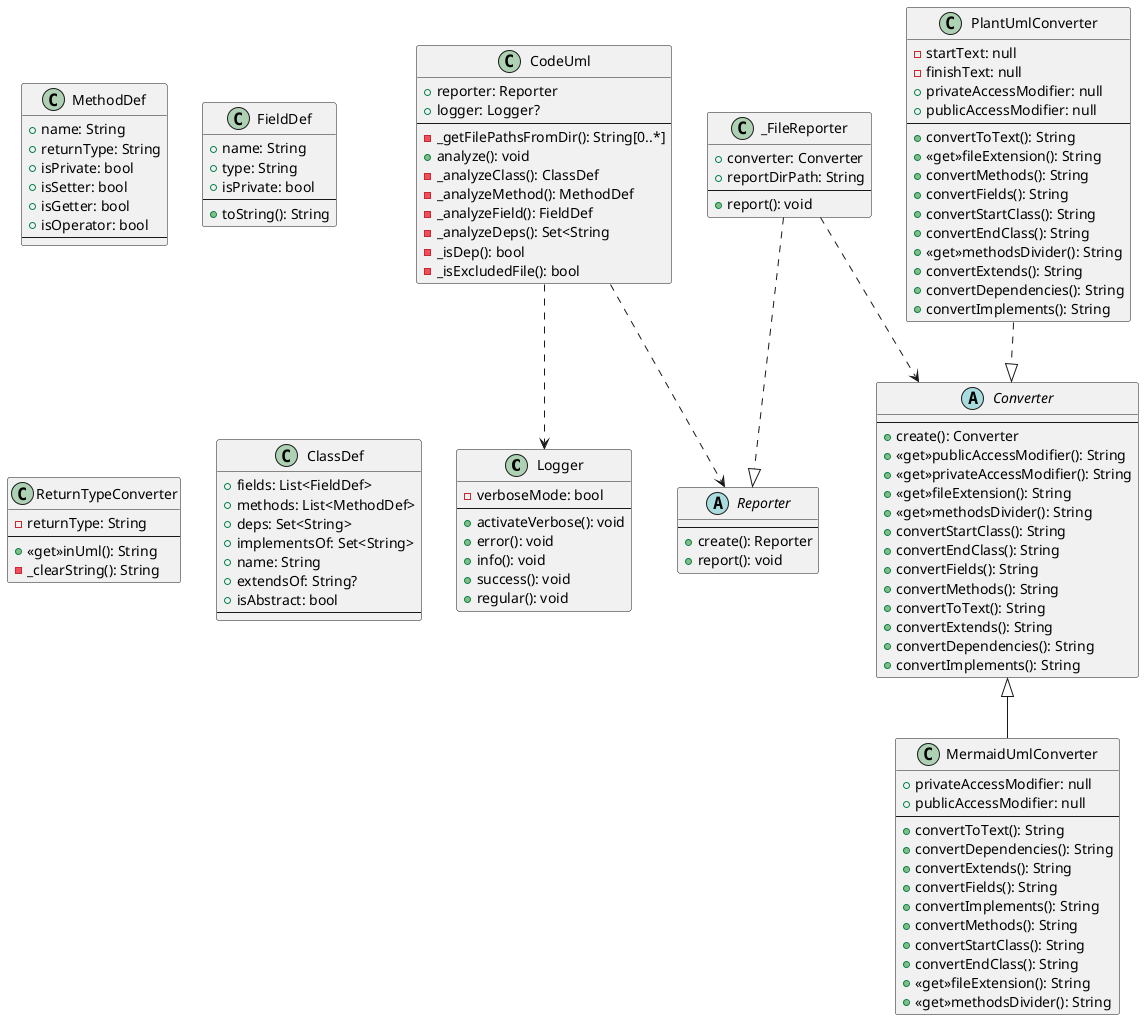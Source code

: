 @startuml
class Logger {
-verboseMode: bool
---
+activateVerbose(): void
+error(): void
+info(): void
+success(): void
+regular(): void
}
class CodeUml {
+reporter: Reporter
+logger: Logger?
---
-_getFilePathsFromDir(): String[0..*]
+analyze(): void
-_analyzeClass(): ClassDef
-_analyzeMethod(): MethodDef
-_analyzeField(): FieldDef
-_analyzeDeps(): Set<String
-_isDep(): bool
-_isExcludedFile(): bool
}
CodeUml ..> Reporter
CodeUml ..> Logger
class MethodDef {
+name: String
+returnType: String
+isPrivate: bool
+isSetter: bool
+isGetter: bool
+isOperator: bool
---
}
class FieldDef {
+name: String
+type: String
+isPrivate: bool
---
+toString(): String
}
class MermaidUmlConverter {
+privateAccessModifier: null
+publicAccessModifier: null
---
+convertToText(): String
+convertDependencies(): String
+convertExtends(): String
+convertFields(): String
+convertImplements(): String
+convertMethods(): String
+convertStartClass(): String
+convertEndClass(): String
+«get»fileExtension(): String
+«get»methodsDivider(): String
}
Converter <|-- MermaidUmlConverter
class ReturnTypeConverter {
-returnType: String
---
+«get»inUml(): String
-_clearString(): String
}
class PlantUmlConverter {
-startText: null
-finishText: null
+privateAccessModifier: null
+publicAccessModifier: null
---
+convertToText(): String
+«get»fileExtension(): String
+convertMethods(): String
+convertFields(): String
+convertStartClass(): String
+convertEndClass(): String
+«get»methodsDivider(): String
+convertExtends(): String
+convertDependencies(): String
+convertImplements(): String
}
PlantUmlConverter ..|> Converter
abstract class Converter {
---
+create(): Converter
+«get»publicAccessModifier(): String
+«get»privateAccessModifier(): String
+«get»fileExtension(): String
+«get»methodsDivider(): String
+convertStartClass(): String
+convertEndClass(): String
+convertFields(): String
+convertMethods(): String
+convertToText(): String
+convertExtends(): String
+convertDependencies(): String
+convertImplements(): String
}
class ClassDef {
+fields: List<FieldDef>
+methods: List<MethodDef>
+deps: Set<String>
+implementsOf: Set<String>
+name: String
+extendsOf: String?
+isAbstract: bool
---
}
abstract class Reporter {
---
+create(): Reporter
+report(): void
}
class _FileReporter {
+converter: Converter
+reportDirPath: String
---
+report(): void
}
_FileReporter ..> Converter
_FileReporter ..|> Reporter
@enduml
